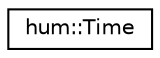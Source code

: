 digraph "Graphical Class Hierarchy"
{
  edge [fontname="Helvetica",fontsize="10",labelfontname="Helvetica",labelfontsize="10"];
  node [fontname="Helvetica",fontsize="10",shape=record];
  rankdir="LR";
  Node1 [label="hum::Time",height=0.2,width=0.4,color="black", fillcolor="white", style="filled",URL="$classhum_1_1Time.html",tooltip="Class for representing intervals of time. This class has nanoseconds precision. "];
}
